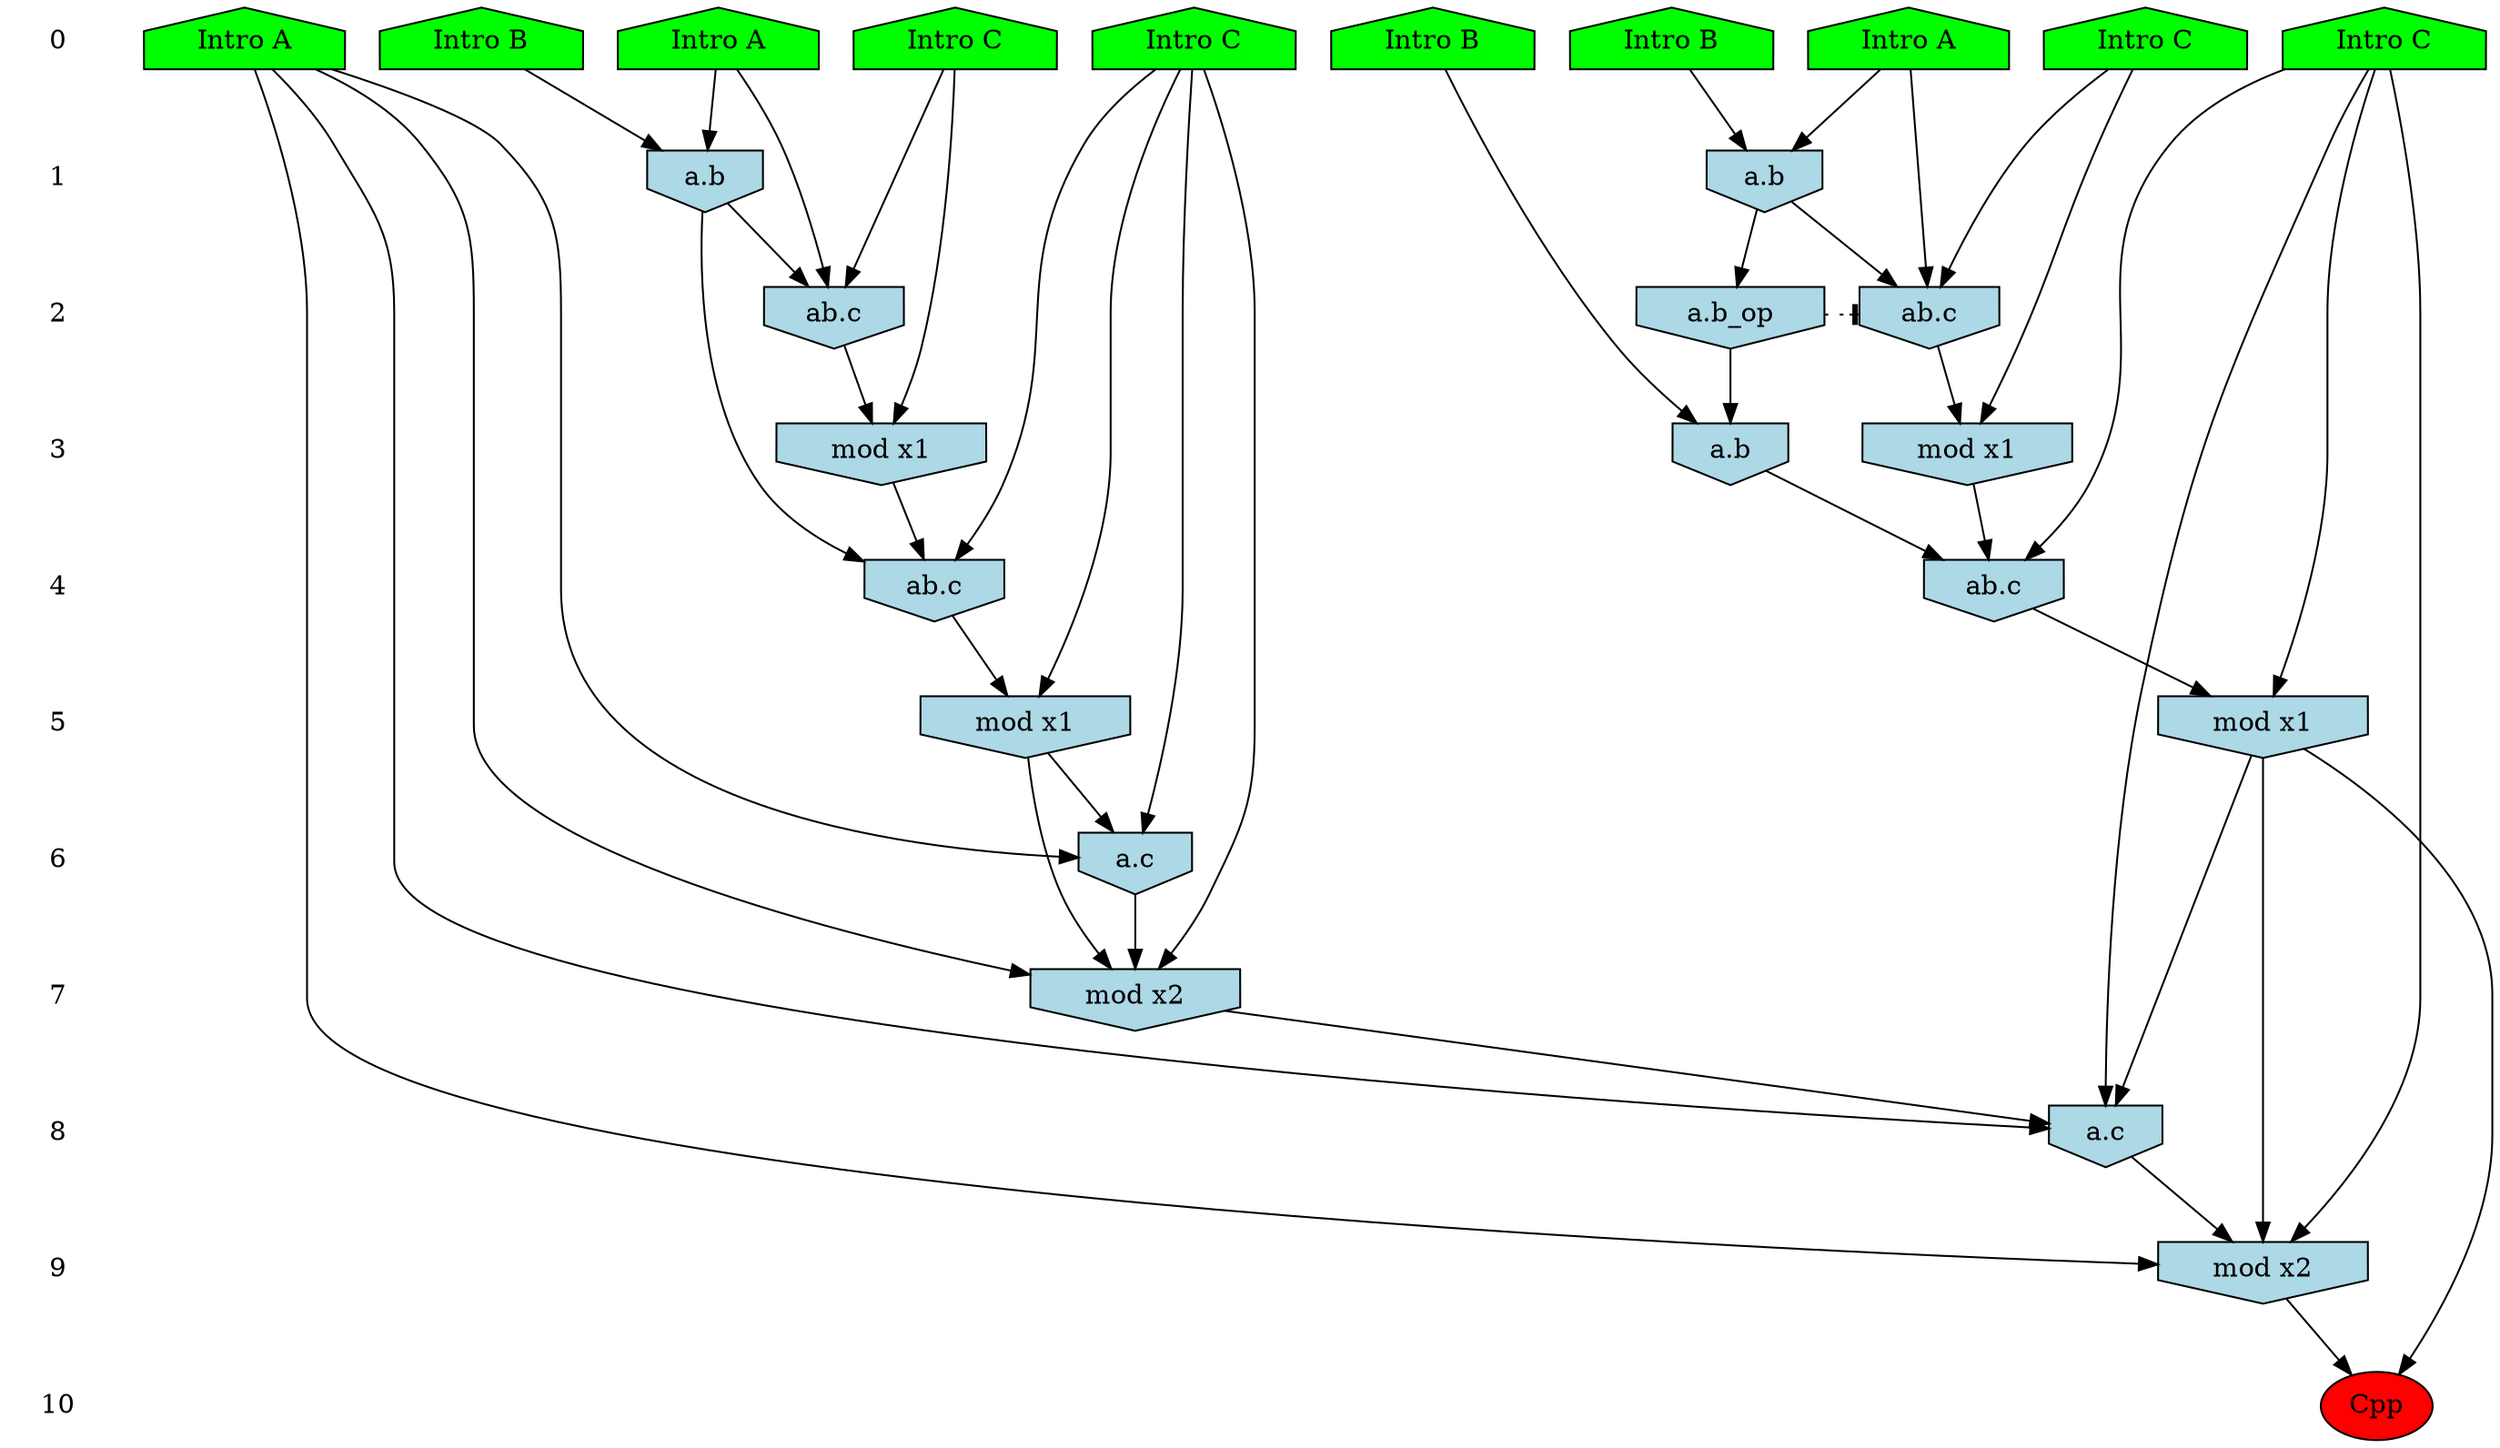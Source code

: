/* Compression of 1 causal flows obtained in average at 1.340375E+01 t.u */
/* Compressed causal flows were: [2082] */
digraph G{
 ranksep=.5 ; 
{ rank = same ; "0" [shape=plaintext] ; node_1 [label ="Intro A", shape=house, style=filled, fillcolor=green] ;
node_2 [label ="Intro A", shape=house, style=filled, fillcolor=green] ;
node_3 [label ="Intro A", shape=house, style=filled, fillcolor=green] ;
node_4 [label ="Intro B", shape=house, style=filled, fillcolor=green] ;
node_5 [label ="Intro B", shape=house, style=filled, fillcolor=green] ;
node_6 [label ="Intro B", shape=house, style=filled, fillcolor=green] ;
node_7 [label ="Intro C", shape=house, style=filled, fillcolor=green] ;
node_8 [label ="Intro C", shape=house, style=filled, fillcolor=green] ;
node_9 [label ="Intro C", shape=house, style=filled, fillcolor=green] ;
node_10 [label ="Intro C", shape=house, style=filled, fillcolor=green] ;
}
{ rank = same ; "1" [shape=plaintext] ; node_11 [label="a.b", shape=invhouse, style=filled, fillcolor = lightblue] ;
node_12 [label="a.b", shape=invhouse, style=filled, fillcolor = lightblue] ;
}
{ rank = same ; "2" [shape=plaintext] ; node_13 [label="ab.c", shape=invhouse, style=filled, fillcolor = lightblue] ;
node_14 [label="a.b_op", shape=invhouse, style=filled, fillcolor = lightblue] ;
node_16 [label="ab.c", shape=invhouse, style=filled, fillcolor = lightblue] ;
}
{ rank = same ; "3" [shape=plaintext] ; node_15 [label="mod x1", shape=invhouse, style=filled, fillcolor = lightblue] ;
node_17 [label="mod x1", shape=invhouse, style=filled, fillcolor = lightblue] ;
node_22 [label="a.b", shape=invhouse, style=filled, fillcolor = lightblue] ;
}
{ rank = same ; "4" [shape=plaintext] ; node_18 [label="ab.c", shape=invhouse, style=filled, fillcolor = lightblue] ;
node_23 [label="ab.c", shape=invhouse, style=filled, fillcolor = lightblue] ;
}
{ rank = same ; "5" [shape=plaintext] ; node_19 [label="mod x1", shape=invhouse, style=filled, fillcolor = lightblue] ;
node_24 [label="mod x1", shape=invhouse, style=filled, fillcolor = lightblue] ;
}
{ rank = same ; "6" [shape=plaintext] ; node_20 [label="a.c", shape=invhouse, style=filled, fillcolor = lightblue] ;
}
{ rank = same ; "7" [shape=plaintext] ; node_21 [label="mod x2", shape=invhouse, style=filled, fillcolor = lightblue] ;
}
{ rank = same ; "8" [shape=plaintext] ; node_25 [label="a.c", shape=invhouse, style=filled, fillcolor = lightblue] ;
}
{ rank = same ; "9" [shape=plaintext] ; node_26 [label="mod x2", shape=invhouse, style=filled, fillcolor = lightblue] ;
}
{ rank = same ; "10" [shape=plaintext] ; node_27 [label ="Cpp", style=filled, fillcolor=red] ;
}
"0" -> "1" [style="invis"]; 
"1" -> "2" [style="invis"]; 
"2" -> "3" [style="invis"]; 
"3" -> "4" [style="invis"]; 
"4" -> "5" [style="invis"]; 
"5" -> "6" [style="invis"]; 
"6" -> "7" [style="invis"]; 
"7" -> "8" [style="invis"]; 
"8" -> "9" [style="invis"]; 
"9" -> "10" [style="invis"]; 
node_2 -> node_11
node_6 -> node_11
node_1 -> node_12
node_4 -> node_12
node_2 -> node_13
node_7 -> node_13
node_11 -> node_13
node_11 -> node_14
node_7 -> node_15
node_13 -> node_15
node_1 -> node_16
node_10 -> node_16
node_12 -> node_16
node_10 -> node_17
node_16 -> node_17
node_9 -> node_18
node_12 -> node_18
node_17 -> node_18
node_9 -> node_19
node_18 -> node_19
node_3 -> node_20
node_9 -> node_20
node_19 -> node_20
node_3 -> node_21
node_9 -> node_21
node_19 -> node_21
node_20 -> node_21
node_5 -> node_22
node_14 -> node_22
node_8 -> node_23
node_15 -> node_23
node_22 -> node_23
node_8 -> node_24
node_23 -> node_24
node_3 -> node_25
node_8 -> node_25
node_21 -> node_25
node_24 -> node_25
node_3 -> node_26
node_8 -> node_26
node_24 -> node_26
node_25 -> node_26
node_24 -> node_27
node_26 -> node_27
node_14 -> node_13 [style=dotted, arrowhead = tee] 
}
/*
 Dot generation time: 0.000124
*/